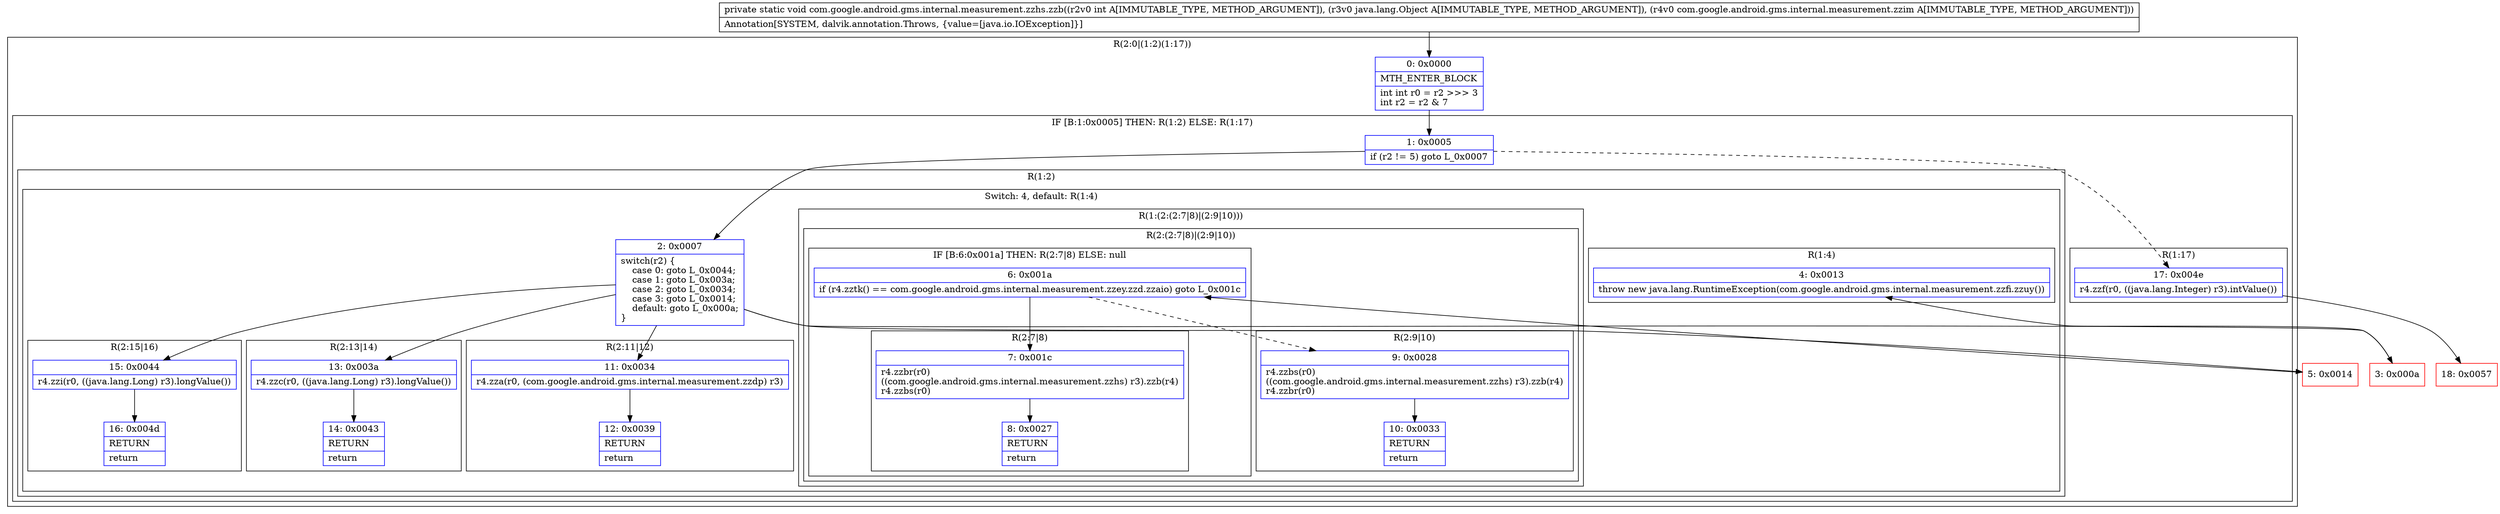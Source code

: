 digraph "CFG forcom.google.android.gms.internal.measurement.zzhs.zzb(ILjava\/lang\/Object;Lcom\/google\/android\/gms\/internal\/measurement\/zzim;)V" {
subgraph cluster_Region_1922292839 {
label = "R(2:0|(1:2)(1:17))";
node [shape=record,color=blue];
Node_0 [shape=record,label="{0\:\ 0x0000|MTH_ENTER_BLOCK\l|int int r0 = r2 \>\>\> 3\lint r2 = r2 & 7\l}"];
subgraph cluster_IfRegion_1581185021 {
label = "IF [B:1:0x0005] THEN: R(1:2) ELSE: R(1:17)";
node [shape=record,color=blue];
Node_1 [shape=record,label="{1\:\ 0x0005|if (r2 != 5) goto L_0x0007\l}"];
subgraph cluster_Region_1664295261 {
label = "R(1:2)";
node [shape=record,color=blue];
subgraph cluster_SwitchRegion_623207072 {
label = "Switch: 4, default: R(1:4)";
node [shape=record,color=blue];
Node_2 [shape=record,label="{2\:\ 0x0007|switch(r2) \{\l    case 0: goto L_0x0044;\l    case 1: goto L_0x003a;\l    case 2: goto L_0x0034;\l    case 3: goto L_0x0014;\l    default: goto L_0x000a;\l\}\l}"];
subgraph cluster_Region_716893780 {
label = "R(2:15|16)";
node [shape=record,color=blue];
Node_15 [shape=record,label="{15\:\ 0x0044|r4.zzi(r0, ((java.lang.Long) r3).longValue())\l}"];
Node_16 [shape=record,label="{16\:\ 0x004d|RETURN\l|return\l}"];
}
subgraph cluster_Region_1254877195 {
label = "R(2:13|14)";
node [shape=record,color=blue];
Node_13 [shape=record,label="{13\:\ 0x003a|r4.zzc(r0, ((java.lang.Long) r3).longValue())\l}"];
Node_14 [shape=record,label="{14\:\ 0x0043|RETURN\l|return\l}"];
}
subgraph cluster_Region_688607062 {
label = "R(2:11|12)";
node [shape=record,color=blue];
Node_11 [shape=record,label="{11\:\ 0x0034|r4.zza(r0, (com.google.android.gms.internal.measurement.zzdp) r3)\l}"];
Node_12 [shape=record,label="{12\:\ 0x0039|RETURN\l|return\l}"];
}
subgraph cluster_Region_892564668 {
label = "R(1:(2:(2:7|8)|(2:9|10)))";
node [shape=record,color=blue];
subgraph cluster_Region_83438039 {
label = "R(2:(2:7|8)|(2:9|10))";
node [shape=record,color=blue];
subgraph cluster_IfRegion_1233798548 {
label = "IF [B:6:0x001a] THEN: R(2:7|8) ELSE: null";
node [shape=record,color=blue];
Node_6 [shape=record,label="{6\:\ 0x001a|if (r4.zztk() == com.google.android.gms.internal.measurement.zzey.zzd.zzaio) goto L_0x001c\l}"];
subgraph cluster_Region_1167576820 {
label = "R(2:7|8)";
node [shape=record,color=blue];
Node_7 [shape=record,label="{7\:\ 0x001c|r4.zzbr(r0)\l((com.google.android.gms.internal.measurement.zzhs) r3).zzb(r4)\lr4.zzbs(r0)\l}"];
Node_8 [shape=record,label="{8\:\ 0x0027|RETURN\l|return\l}"];
}
}
subgraph cluster_Region_941768796 {
label = "R(2:9|10)";
node [shape=record,color=blue];
Node_9 [shape=record,label="{9\:\ 0x0028|r4.zzbs(r0)\l((com.google.android.gms.internal.measurement.zzhs) r3).zzb(r4)\lr4.zzbr(r0)\l}"];
Node_10 [shape=record,label="{10\:\ 0x0033|RETURN\l|return\l}"];
}
}
}
subgraph cluster_Region_860470321 {
label = "R(1:4)";
node [shape=record,color=blue];
Node_4 [shape=record,label="{4\:\ 0x0013|throw new java.lang.RuntimeException(com.google.android.gms.internal.measurement.zzfi.zzuy())\l}"];
}
}
}
subgraph cluster_Region_767327459 {
label = "R(1:17)";
node [shape=record,color=blue];
Node_17 [shape=record,label="{17\:\ 0x004e|r4.zzf(r0, ((java.lang.Integer) r3).intValue())\l}"];
}
}
}
Node_3 [shape=record,color=red,label="{3\:\ 0x000a}"];
Node_5 [shape=record,color=red,label="{5\:\ 0x0014}"];
Node_18 [shape=record,color=red,label="{18\:\ 0x0057}"];
MethodNode[shape=record,label="{private static void com.google.android.gms.internal.measurement.zzhs.zzb((r2v0 int A[IMMUTABLE_TYPE, METHOD_ARGUMENT]), (r3v0 java.lang.Object A[IMMUTABLE_TYPE, METHOD_ARGUMENT]), (r4v0 com.google.android.gms.internal.measurement.zzim A[IMMUTABLE_TYPE, METHOD_ARGUMENT]))  | Annotation[SYSTEM, dalvik.annotation.Throws, \{value=[java.io.IOException]\}]\l}"];
MethodNode -> Node_0;
Node_0 -> Node_1;
Node_1 -> Node_2;
Node_1 -> Node_17[style=dashed];
Node_2 -> Node_3;
Node_2 -> Node_5;
Node_2 -> Node_11;
Node_2 -> Node_13;
Node_2 -> Node_15;
Node_15 -> Node_16;
Node_13 -> Node_14;
Node_11 -> Node_12;
Node_6 -> Node_7;
Node_6 -> Node_9[style=dashed];
Node_7 -> Node_8;
Node_9 -> Node_10;
Node_17 -> Node_18;
Node_3 -> Node_4;
Node_5 -> Node_6;
}


